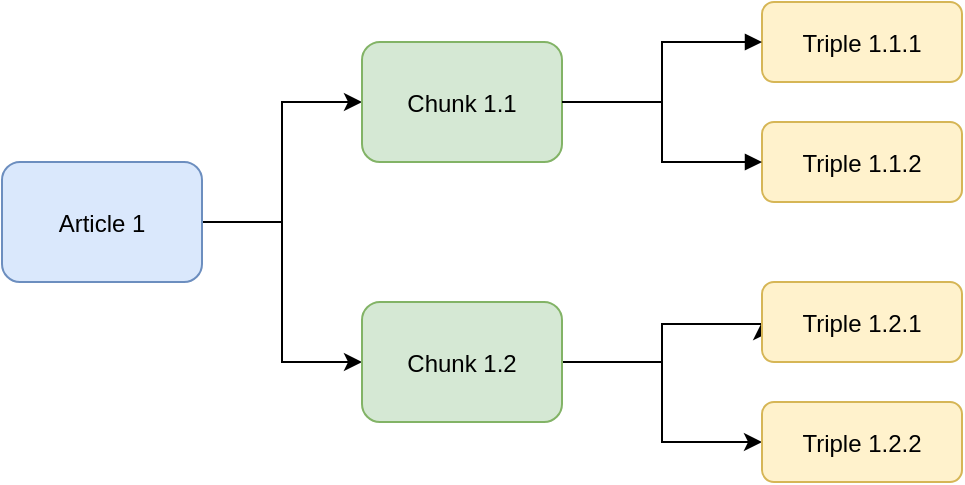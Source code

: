 <mxfile version="26.2.14">
  <diagram name="Article to Chunk to Triple" id="tT6QgcPcqF">
    <mxGraphModel dx="2017" dy="1163" grid="1" gridSize="10" guides="1" tooltips="1" connect="1" arrows="1" fold="1" page="1" pageScale="1" pageWidth="827" pageHeight="1169" math="0" shadow="0">
      <root>
        <mxCell id="0" />
        <mxCell id="1" parent="0" />
        <mxCell id="Ei42c4LU61TBf1OkN5Pe-1" value="" style="edgeStyle=orthogonalEdgeStyle;rounded=0;orthogonalLoop=1;jettySize=auto;html=1;" edge="1" parent="1" source="article1" target="chunk11">
          <mxGeometry relative="1" as="geometry" />
        </mxCell>
        <mxCell id="Ei42c4LU61TBf1OkN5Pe-2" style="edgeStyle=orthogonalEdgeStyle;rounded=0;orthogonalLoop=1;jettySize=auto;html=1;entryX=0;entryY=0.5;entryDx=0;entryDy=0;" edge="1" parent="1" source="article1" target="chunk12">
          <mxGeometry relative="1" as="geometry" />
        </mxCell>
        <mxCell id="article1" value="Article 1" style="rounded=1;fillColor=#dae8fc;strokeColor=#6c8ebf;" parent="1" vertex="1">
          <mxGeometry x="70" y="120" width="100" height="60" as="geometry" />
        </mxCell>
        <mxCell id="chunk11" value="Chunk 1.1" style="rounded=1;fillColor=#d5e8d4;strokeColor=#82b366;" parent="1" vertex="1">
          <mxGeometry x="250" y="60" width="100" height="60" as="geometry" />
        </mxCell>
        <mxCell id="Ei42c4LU61TBf1OkN5Pe-3" style="edgeStyle=orthogonalEdgeStyle;rounded=0;orthogonalLoop=1;jettySize=auto;html=1;entryX=0;entryY=0.5;entryDx=0;entryDy=0;" edge="1" parent="1" source="chunk12" target="triple121">
          <mxGeometry relative="1" as="geometry">
            <mxPoint x="440" y="200" as="targetPoint" />
            <Array as="points">
              <mxPoint x="400" y="220" />
              <mxPoint x="400" y="201" />
            </Array>
          </mxGeometry>
        </mxCell>
        <mxCell id="Ei42c4LU61TBf1OkN5Pe-4" style="edgeStyle=orthogonalEdgeStyle;rounded=0;orthogonalLoop=1;jettySize=auto;html=1;entryX=0;entryY=0.5;entryDx=0;entryDy=0;" edge="1" parent="1" source="chunk12" target="triple122">
          <mxGeometry relative="1" as="geometry" />
        </mxCell>
        <mxCell id="chunk12" value="Chunk 1.2" style="rounded=1;fillColor=#d5e8d4;strokeColor=#82b366;" parent="1" vertex="1">
          <mxGeometry x="250" y="190" width="100" height="60" as="geometry" />
        </mxCell>
        <mxCell id="triple111" value="Triple 1.1.1" style="rounded=1;fillColor=#fff2cc;strokeColor=#d6b656;" parent="1" vertex="1">
          <mxGeometry x="450" y="40" width="100" height="40" as="geometry" />
        </mxCell>
        <mxCell id="triple112" value="Triple 1.1.2" style="rounded=1;fillColor=#fff2cc;strokeColor=#d6b656;" parent="1" vertex="1">
          <mxGeometry x="450" y="100" width="100" height="40" as="geometry" />
        </mxCell>
        <mxCell id="triple121" value="Triple 1.2.1" style="rounded=1;fillColor=#fff2cc;strokeColor=#d6b656;" parent="1" vertex="1">
          <mxGeometry x="450" y="180" width="100" height="40" as="geometry" />
        </mxCell>
        <mxCell id="triple122" value="Triple 1.2.2" style="rounded=1;fillColor=#fff2cc;strokeColor=#d6b656;" parent="1" vertex="1">
          <mxGeometry x="450" y="240" width="100" height="40" as="geometry" />
        </mxCell>
        <mxCell id="arrow3" style="edgeStyle=orthogonalEdgeStyle;rounded=0;orthogonalLoop=1;jettySize=auto;html=1;endArrow=block;" parent="1" source="chunk11" target="triple111" edge="1">
          <mxGeometry relative="1" as="geometry" />
        </mxCell>
        <mxCell id="arrow4" style="edgeStyle=orthogonalEdgeStyle;rounded=0;orthogonalLoop=1;jettySize=auto;html=1;endArrow=block;" parent="1" source="chunk11" target="triple112" edge="1">
          <mxGeometry relative="1" as="geometry" />
        </mxCell>
      </root>
    </mxGraphModel>
  </diagram>
</mxfile>
